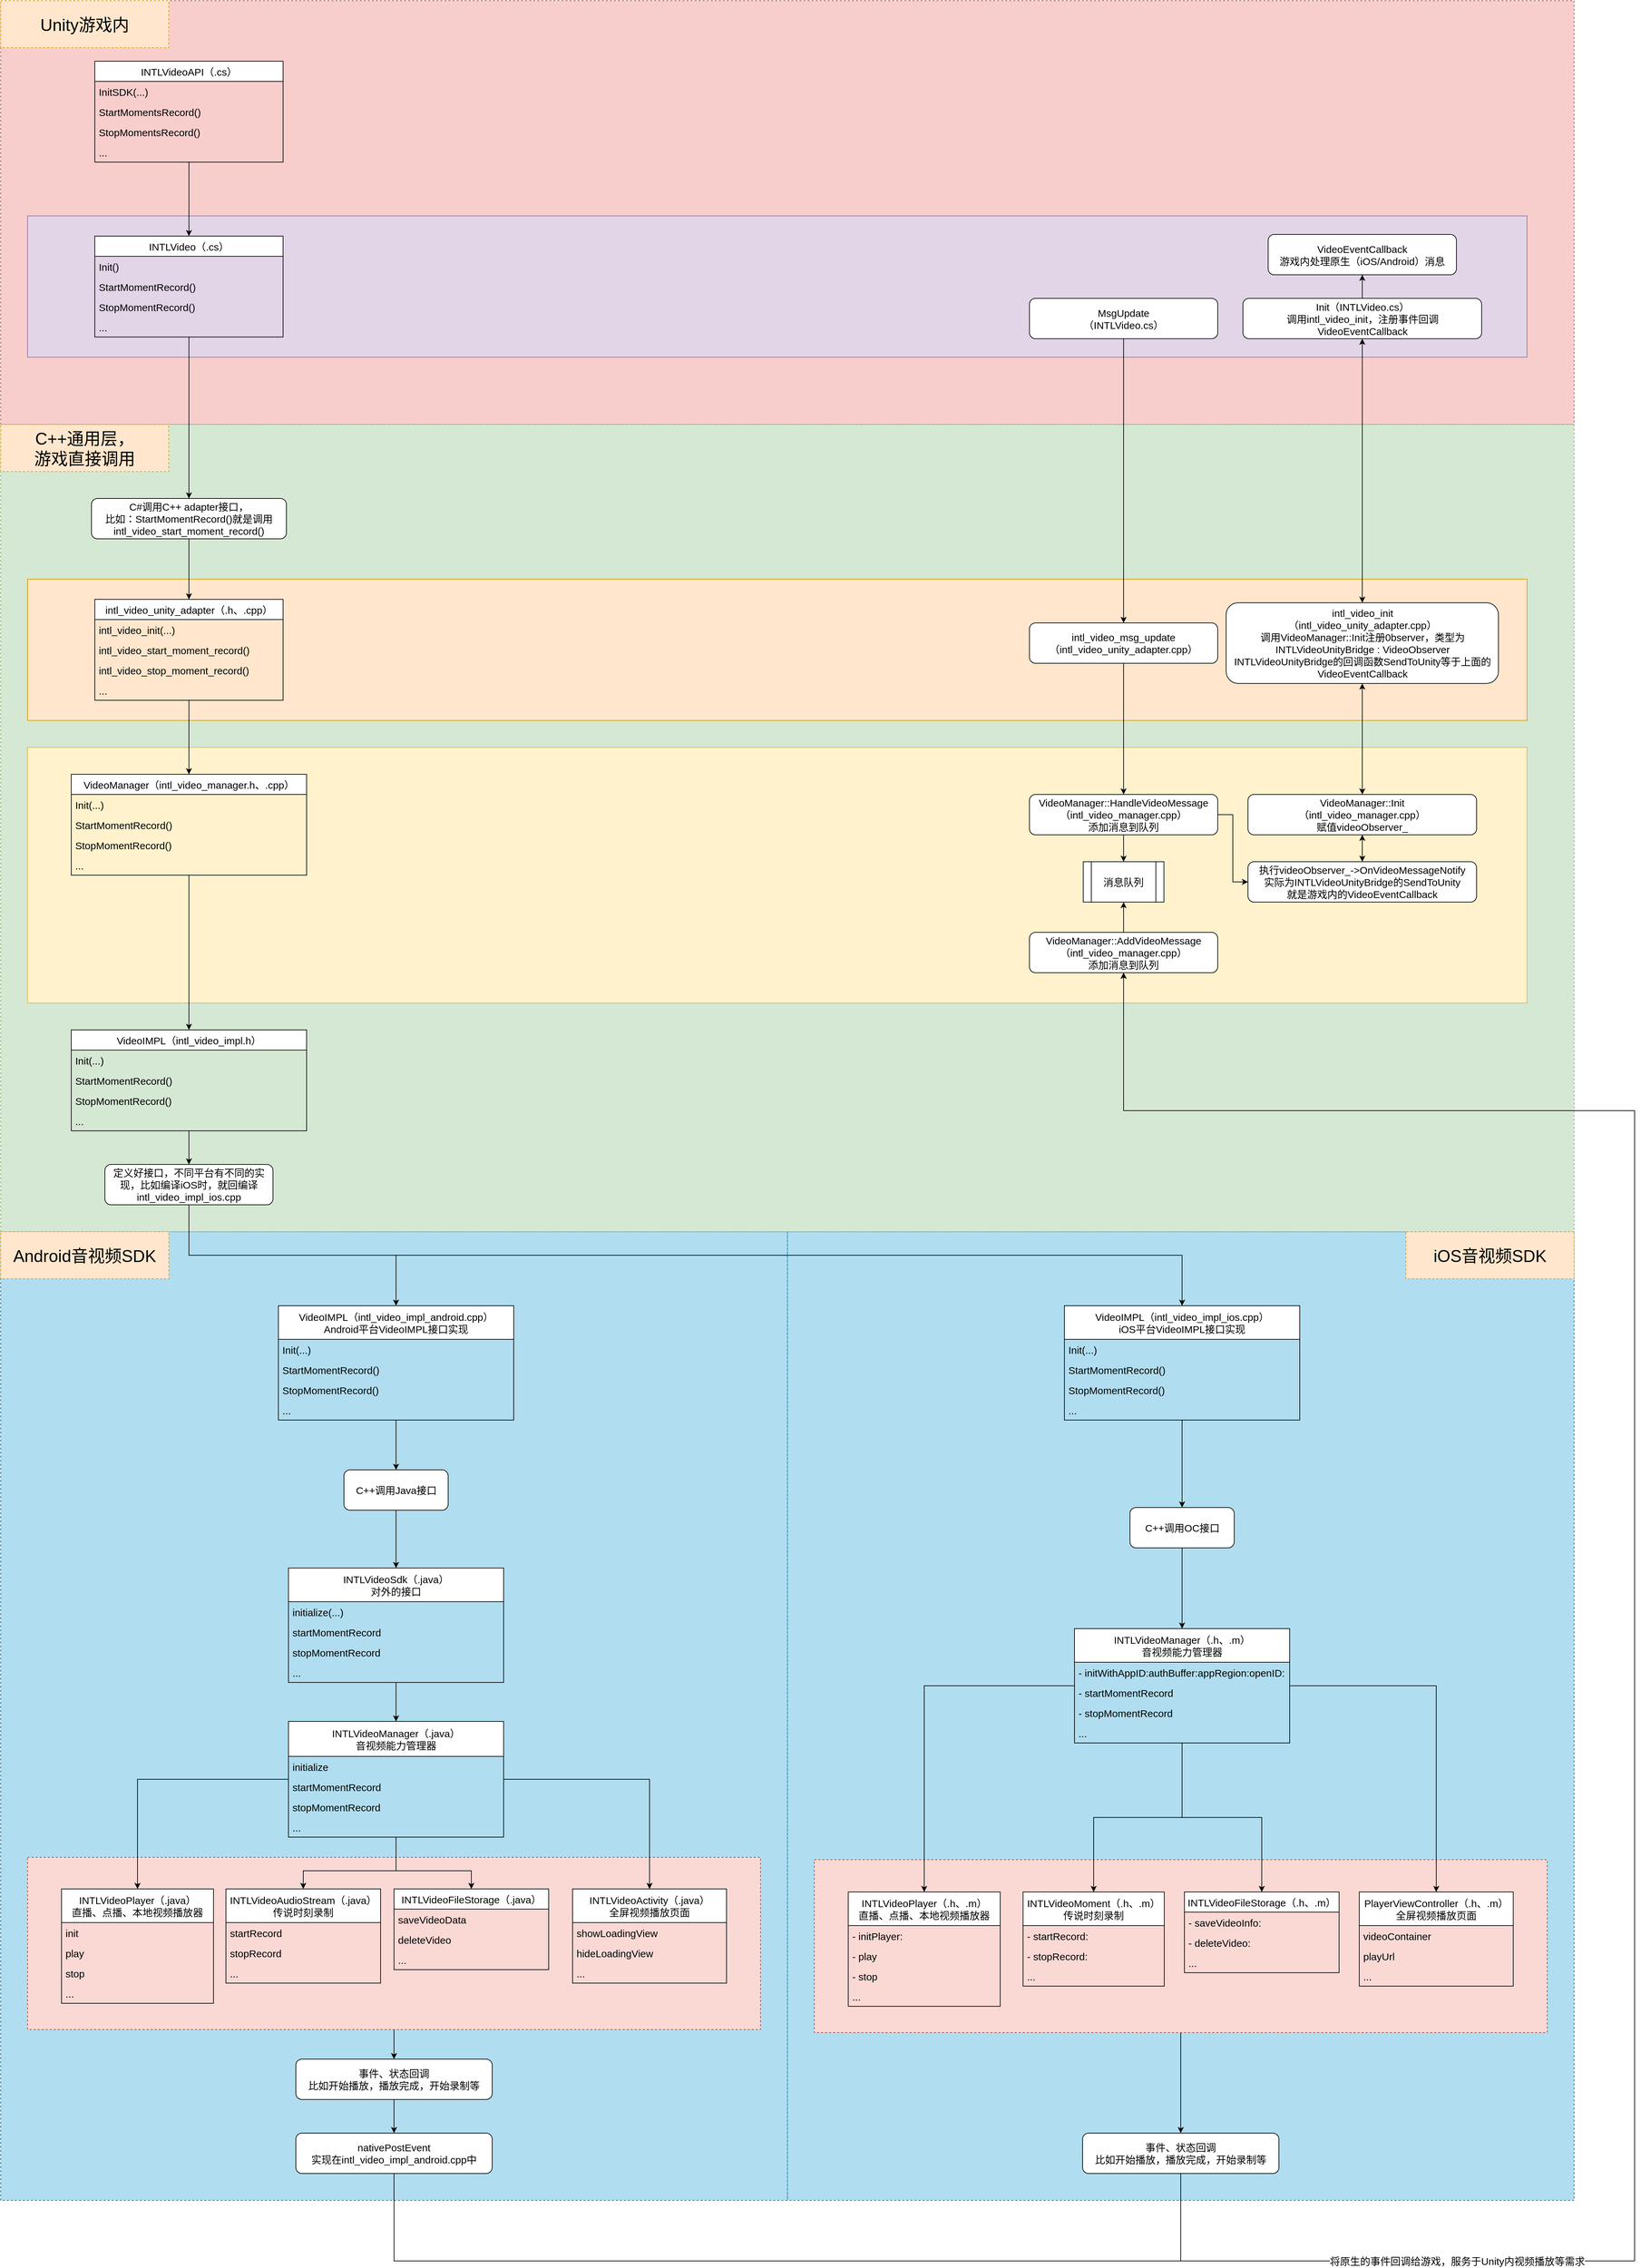 <mxfile version="16.5.3" type="github">
  <diagram id="pVmP_ZlypJW5fgTROmLy" name="Page-1">
    <mxGraphModel dx="1621" dy="1924" grid="1" gridSize="10" guides="1" tooltips="1" connect="1" arrows="1" fold="1" page="1" pageScale="1" pageWidth="827" pageHeight="1169" math="0" shadow="0">
      <root>
        <mxCell id="0" />
        <mxCell id="1" parent="0" />
        <mxCell id="JUx5jzB8KOMg5DZ55unH-7" value="" style="rounded=0;whiteSpace=wrap;html=1;dashed=1;fontSize=15;fillColor=#b1ddf0;strokeColor=#10739e;" vertex="1" parent="1">
          <mxGeometry x="1160" y="1500" width="1170" height="1440" as="geometry" />
        </mxCell>
        <mxCell id="JUx5jzB8KOMg5DZ55unH-37" value="iOS音视频SDK" style="text;html=1;strokeColor=#d79b00;fillColor=#ffe6cc;align=center;verticalAlign=middle;whiteSpace=wrap;rounded=0;dashed=1;fontSize=25;" vertex="1" parent="1">
          <mxGeometry x="2080" y="1500" width="250" height="70" as="geometry" />
        </mxCell>
        <mxCell id="JUx5jzB8KOMg5DZ55unH-38" value="" style="rounded=0;whiteSpace=wrap;html=1;dashed=1;fontSize=15;fillColor=#b1ddf0;strokeColor=#10739e;" vertex="1" parent="1">
          <mxGeometry x="-10" y="1500" width="1170" height="1440" as="geometry" />
        </mxCell>
        <mxCell id="JUx5jzB8KOMg5DZ55unH-3" value="" style="rounded=0;whiteSpace=wrap;html=1;dashed=1;fillColor=#f8cecc;strokeColor=#b85450;" vertex="1" parent="1">
          <mxGeometry x="-10" y="-330" width="2340" height="630" as="geometry" />
        </mxCell>
        <mxCell id="JUx5jzB8KOMg5DZ55unH-21" value="" style="rounded=0;whiteSpace=wrap;html=1;fontSize=15;fillColor=#e1d5e7;strokeColor=#9673a6;" vertex="1" parent="1">
          <mxGeometry x="30" y="-10" width="2230" height="210" as="geometry" />
        </mxCell>
        <mxCell id="JUx5jzB8KOMg5DZ55unH-5" value="" style="rounded=0;whiteSpace=wrap;html=1;dashed=1;fontSize=15;fillColor=#d5e8d4;strokeColor=#82b366;" vertex="1" parent="1">
          <mxGeometry x="-10" y="300" width="2340" height="1200" as="geometry" />
        </mxCell>
        <mxCell id="JUx5jzB8KOMg5DZ55unH-19" value="" style="rounded=0;whiteSpace=wrap;html=1;fontSize=15;fillColor=#ffe6cc;strokeColor=#d79b00;" vertex="1" parent="1">
          <mxGeometry x="30" y="530" width="2230" height="210" as="geometry" />
        </mxCell>
        <mxCell id="JUx5jzB8KOMg5DZ55unH-17" value="" style="rounded=0;whiteSpace=wrap;html=1;fontSize=15;fillColor=#fff2cc;strokeColor=#d6b656;" vertex="1" parent="1">
          <mxGeometry x="30" y="780" width="2230" height="380" as="geometry" />
        </mxCell>
        <mxCell id="JUx5jzB8KOMg5DZ55unH-2" style="edgeStyle=orthogonalEdgeStyle;rounded=0;orthogonalLoop=1;jettySize=auto;html=1;exitX=0.5;exitY=1;exitDx=0;exitDy=0;entryX=0.5;entryY=0;entryDx=0;entryDy=0;" edge="1" parent="1" source="JUx5jzB8KOMg5DZ55unH-1" target="YaLD1JXw7uaXsb9LfMqk-112">
          <mxGeometry relative="1" as="geometry" />
        </mxCell>
        <mxCell id="JUx5jzB8KOMg5DZ55unH-1" value="" style="rounded=0;whiteSpace=wrap;html=1;dashed=1;fillColor=#fad9d5;strokeColor=#ae4132;" vertex="1" parent="1">
          <mxGeometry x="1200" y="2433.5" width="1090" height="257" as="geometry" />
        </mxCell>
        <mxCell id="YaLD1JXw7uaXsb9LfMqk-14" value="" style="edgeStyle=orthogonalEdgeStyle;rounded=0;orthogonalLoop=1;jettySize=auto;html=1;fontSize=15;" parent="1" source="YaLD1JXw7uaXsb9LfMqk-4" target="YaLD1JXw7uaXsb9LfMqk-9" edge="1">
          <mxGeometry relative="1" as="geometry" />
        </mxCell>
        <mxCell id="YaLD1JXw7uaXsb9LfMqk-4" value="INTLVideoAPI（.cs）" style="swimlane;fontStyle=0;childLayout=stackLayout;horizontal=1;startSize=30;horizontalStack=0;resizeParent=1;resizeParentMax=0;resizeLast=0;collapsible=1;marginBottom=0;fontSize=15;" parent="1" vertex="1">
          <mxGeometry x="130" y="-240" width="280" height="150" as="geometry" />
        </mxCell>
        <mxCell id="YaLD1JXw7uaXsb9LfMqk-5" value="InitSDK(...)" style="text;strokeColor=none;fillColor=none;align=left;verticalAlign=middle;spacingLeft=4;spacingRight=4;overflow=hidden;points=[[0,0.5],[1,0.5]];portConstraint=eastwest;rotatable=0;fontSize=15;" parent="YaLD1JXw7uaXsb9LfMqk-4" vertex="1">
          <mxGeometry y="30" width="280" height="30" as="geometry" />
        </mxCell>
        <mxCell id="YaLD1JXw7uaXsb9LfMqk-6" value="StartMomentsRecord()" style="text;strokeColor=none;fillColor=none;align=left;verticalAlign=middle;spacingLeft=4;spacingRight=4;overflow=hidden;points=[[0,0.5],[1,0.5]];portConstraint=eastwest;rotatable=0;fontSize=15;" parent="YaLD1JXw7uaXsb9LfMqk-4" vertex="1">
          <mxGeometry y="60" width="280" height="30" as="geometry" />
        </mxCell>
        <mxCell id="YaLD1JXw7uaXsb9LfMqk-7" value="StopMomentsRecord()" style="text;strokeColor=none;fillColor=none;align=left;verticalAlign=middle;spacingLeft=4;spacingRight=4;overflow=hidden;points=[[0,0.5],[1,0.5]];portConstraint=eastwest;rotatable=0;fontSize=15;" parent="YaLD1JXw7uaXsb9LfMqk-4" vertex="1">
          <mxGeometry y="90" width="280" height="30" as="geometry" />
        </mxCell>
        <mxCell id="YaLD1JXw7uaXsb9LfMqk-8" value="..." style="text;strokeColor=none;fillColor=none;align=left;verticalAlign=middle;spacingLeft=4;spacingRight=4;overflow=hidden;points=[[0,0.5],[1,0.5]];portConstraint=eastwest;rotatable=0;fontSize=15;" parent="YaLD1JXw7uaXsb9LfMqk-4" vertex="1">
          <mxGeometry y="120" width="280" height="30" as="geometry" />
        </mxCell>
        <mxCell id="YaLD1JXw7uaXsb9LfMqk-25" value="" style="edgeStyle=orthogonalEdgeStyle;rounded=0;orthogonalLoop=1;jettySize=auto;html=1;fontSize=15;" parent="1" source="YaLD1JXw7uaXsb9LfMqk-9" target="YaLD1JXw7uaXsb9LfMqk-24" edge="1">
          <mxGeometry relative="1" as="geometry" />
        </mxCell>
        <mxCell id="YaLD1JXw7uaXsb9LfMqk-9" value="INTLVideo（.cs）" style="swimlane;fontStyle=0;childLayout=stackLayout;horizontal=1;startSize=30;horizontalStack=0;resizeParent=1;resizeParentMax=0;resizeLast=0;collapsible=1;marginBottom=0;fontSize=15;" parent="1" vertex="1">
          <mxGeometry x="130" y="20" width="280" height="150" as="geometry" />
        </mxCell>
        <mxCell id="YaLD1JXw7uaXsb9LfMqk-10" value="Init()" style="text;strokeColor=none;fillColor=none;align=left;verticalAlign=middle;spacingLeft=4;spacingRight=4;overflow=hidden;points=[[0,0.5],[1,0.5]];portConstraint=eastwest;rotatable=0;fontSize=15;" parent="YaLD1JXw7uaXsb9LfMqk-9" vertex="1">
          <mxGeometry y="30" width="280" height="30" as="geometry" />
        </mxCell>
        <mxCell id="YaLD1JXw7uaXsb9LfMqk-11" value="StartMomentRecord()" style="text;strokeColor=none;fillColor=none;align=left;verticalAlign=middle;spacingLeft=4;spacingRight=4;overflow=hidden;points=[[0,0.5],[1,0.5]];portConstraint=eastwest;rotatable=0;fontSize=15;" parent="YaLD1JXw7uaXsb9LfMqk-9" vertex="1">
          <mxGeometry y="60" width="280" height="30" as="geometry" />
        </mxCell>
        <mxCell id="YaLD1JXw7uaXsb9LfMqk-12" value="StopMomentRecord()" style="text;strokeColor=none;fillColor=none;align=left;verticalAlign=middle;spacingLeft=4;spacingRight=4;overflow=hidden;points=[[0,0.5],[1,0.5]];portConstraint=eastwest;rotatable=0;fontSize=15;" parent="YaLD1JXw7uaXsb9LfMqk-9" vertex="1">
          <mxGeometry y="90" width="280" height="30" as="geometry" />
        </mxCell>
        <mxCell id="YaLD1JXw7uaXsb9LfMqk-13" value="..." style="text;strokeColor=none;fillColor=none;align=left;verticalAlign=middle;spacingLeft=4;spacingRight=4;overflow=hidden;points=[[0,0.5],[1,0.5]];portConstraint=eastwest;rotatable=0;fontSize=15;" parent="YaLD1JXw7uaXsb9LfMqk-9" vertex="1">
          <mxGeometry y="120" width="280" height="30" as="geometry" />
        </mxCell>
        <mxCell id="YaLD1JXw7uaXsb9LfMqk-32" value="" style="edgeStyle=orthogonalEdgeStyle;rounded=0;orthogonalLoop=1;jettySize=auto;html=1;fontSize=15;entryX=0.5;entryY=0;entryDx=0;entryDy=0;" parent="1" source="YaLD1JXw7uaXsb9LfMqk-19" target="YaLD1JXw7uaXsb9LfMqk-27" edge="1">
          <mxGeometry relative="1" as="geometry" />
        </mxCell>
        <mxCell id="YaLD1JXw7uaXsb9LfMqk-19" value="intl_video_unity_adapter（.h、.cpp）" style="swimlane;fontStyle=0;childLayout=stackLayout;horizontal=1;startSize=30;horizontalStack=0;resizeParent=1;resizeParentMax=0;resizeLast=0;collapsible=1;marginBottom=0;fontSize=15;" parent="1" vertex="1">
          <mxGeometry x="130" y="560" width="280" height="150" as="geometry" />
        </mxCell>
        <mxCell id="YaLD1JXw7uaXsb9LfMqk-20" value="intl_video_init(...)" style="text;strokeColor=none;fillColor=none;align=left;verticalAlign=middle;spacingLeft=4;spacingRight=4;overflow=hidden;points=[[0,0.5],[1,0.5]];portConstraint=eastwest;rotatable=0;fontSize=15;" parent="YaLD1JXw7uaXsb9LfMqk-19" vertex="1">
          <mxGeometry y="30" width="280" height="30" as="geometry" />
        </mxCell>
        <mxCell id="YaLD1JXw7uaXsb9LfMqk-21" value="intl_video_start_moment_record()" style="text;strokeColor=none;fillColor=none;align=left;verticalAlign=middle;spacingLeft=4;spacingRight=4;overflow=hidden;points=[[0,0.5],[1,0.5]];portConstraint=eastwest;rotatable=0;fontSize=15;" parent="YaLD1JXw7uaXsb9LfMqk-19" vertex="1">
          <mxGeometry y="60" width="280" height="30" as="geometry" />
        </mxCell>
        <mxCell id="YaLD1JXw7uaXsb9LfMqk-22" value="intl_video_stop_moment_record()" style="text;strokeColor=none;fillColor=none;align=left;verticalAlign=middle;spacingLeft=4;spacingRight=4;overflow=hidden;points=[[0,0.5],[1,0.5]];portConstraint=eastwest;rotatable=0;fontSize=15;" parent="YaLD1JXw7uaXsb9LfMqk-19" vertex="1">
          <mxGeometry y="90" width="280" height="30" as="geometry" />
        </mxCell>
        <mxCell id="YaLD1JXw7uaXsb9LfMqk-23" value="..." style="text;strokeColor=none;fillColor=none;align=left;verticalAlign=middle;spacingLeft=4;spacingRight=4;overflow=hidden;points=[[0,0.5],[1,0.5]];portConstraint=eastwest;rotatable=0;fontSize=15;" parent="YaLD1JXw7uaXsb9LfMqk-19" vertex="1">
          <mxGeometry y="120" width="280" height="30" as="geometry" />
        </mxCell>
        <mxCell id="YaLD1JXw7uaXsb9LfMqk-26" style="edgeStyle=orthogonalEdgeStyle;rounded=0;orthogonalLoop=1;jettySize=auto;html=1;exitX=0.5;exitY=1;exitDx=0;exitDy=0;entryX=0.5;entryY=0;entryDx=0;entryDy=0;fontSize=15;" parent="1" source="YaLD1JXw7uaXsb9LfMqk-24" target="YaLD1JXw7uaXsb9LfMqk-19" edge="1">
          <mxGeometry relative="1" as="geometry" />
        </mxCell>
        <mxCell id="YaLD1JXw7uaXsb9LfMqk-24" value="&lt;span&gt;C#调用C++ adapter接口，&lt;/span&gt;&lt;br&gt;&lt;span&gt;比如：&lt;/span&gt;&lt;span style=&quot;text-align: left&quot;&gt;StartMomentRecord()就是调用&lt;/span&gt;&lt;span&gt;&lt;br&gt;intl_video_start_moment_record()&lt;/span&gt;" style="rounded=1;whiteSpace=wrap;html=1;fontSize=15;" parent="1" vertex="1">
          <mxGeometry x="125" y="410" width="290" height="60" as="geometry" />
        </mxCell>
        <mxCell id="YaLD1JXw7uaXsb9LfMqk-43" value="" style="edgeStyle=orthogonalEdgeStyle;rounded=0;orthogonalLoop=1;jettySize=auto;html=1;fontSize=15;entryX=0.5;entryY=0;entryDx=0;entryDy=0;" parent="1" source="YaLD1JXw7uaXsb9LfMqk-27" target="YaLD1JXw7uaXsb9LfMqk-33" edge="1">
          <mxGeometry relative="1" as="geometry" />
        </mxCell>
        <mxCell id="YaLD1JXw7uaXsb9LfMqk-27" value="VideoManager（intl_video_manager.h、.cpp）" style="swimlane;fontStyle=0;childLayout=stackLayout;horizontal=1;startSize=30;horizontalStack=0;resizeParent=1;resizeParentMax=0;resizeLast=0;collapsible=1;marginBottom=0;fontSize=15;" parent="1" vertex="1">
          <mxGeometry x="95" y="820" width="350" height="150" as="geometry" />
        </mxCell>
        <mxCell id="YaLD1JXw7uaXsb9LfMqk-28" value="Init(...)" style="text;strokeColor=none;fillColor=none;align=left;verticalAlign=middle;spacingLeft=4;spacingRight=4;overflow=hidden;points=[[0,0.5],[1,0.5]];portConstraint=eastwest;rotatable=0;fontSize=15;" parent="YaLD1JXw7uaXsb9LfMqk-27" vertex="1">
          <mxGeometry y="30" width="350" height="30" as="geometry" />
        </mxCell>
        <mxCell id="YaLD1JXw7uaXsb9LfMqk-29" value="StartMomentRecord()" style="text;strokeColor=none;fillColor=none;align=left;verticalAlign=middle;spacingLeft=4;spacingRight=4;overflow=hidden;points=[[0,0.5],[1,0.5]];portConstraint=eastwest;rotatable=0;fontSize=15;" parent="YaLD1JXw7uaXsb9LfMqk-27" vertex="1">
          <mxGeometry y="60" width="350" height="30" as="geometry" />
        </mxCell>
        <mxCell id="YaLD1JXw7uaXsb9LfMqk-30" value="StopMomentRecord()" style="text;strokeColor=none;fillColor=none;align=left;verticalAlign=middle;spacingLeft=4;spacingRight=4;overflow=hidden;points=[[0,0.5],[1,0.5]];portConstraint=eastwest;rotatable=0;fontSize=15;" parent="YaLD1JXw7uaXsb9LfMqk-27" vertex="1">
          <mxGeometry y="90" width="350" height="30" as="geometry" />
        </mxCell>
        <mxCell id="YaLD1JXw7uaXsb9LfMqk-31" value="..." style="text;strokeColor=none;fillColor=none;align=left;verticalAlign=middle;spacingLeft=4;spacingRight=4;overflow=hidden;points=[[0,0.5],[1,0.5]];portConstraint=eastwest;rotatable=0;fontSize=15;" parent="YaLD1JXw7uaXsb9LfMqk-27" vertex="1">
          <mxGeometry y="120" width="350" height="30" as="geometry" />
        </mxCell>
        <mxCell id="YaLD1JXw7uaXsb9LfMqk-42" value="" style="edgeStyle=orthogonalEdgeStyle;rounded=0;orthogonalLoop=1;jettySize=auto;html=1;fontSize=15;" parent="1" source="YaLD1JXw7uaXsb9LfMqk-33" target="YaLD1JXw7uaXsb9LfMqk-41" edge="1">
          <mxGeometry relative="1" as="geometry" />
        </mxCell>
        <mxCell id="YaLD1JXw7uaXsb9LfMqk-33" value="VideoIMPL（intl_video_impl.h）" style="swimlane;fontStyle=0;childLayout=stackLayout;horizontal=1;startSize=30;horizontalStack=0;resizeParent=1;resizeParentMax=0;resizeLast=0;collapsible=1;marginBottom=0;fontSize=15;" parent="1" vertex="1">
          <mxGeometry x="95" y="1200" width="350" height="150" as="geometry" />
        </mxCell>
        <mxCell id="YaLD1JXw7uaXsb9LfMqk-34" value="Init(...)" style="text;strokeColor=none;fillColor=none;align=left;verticalAlign=middle;spacingLeft=4;spacingRight=4;overflow=hidden;points=[[0,0.5],[1,0.5]];portConstraint=eastwest;rotatable=0;fontSize=15;" parent="YaLD1JXw7uaXsb9LfMqk-33" vertex="1">
          <mxGeometry y="30" width="350" height="30" as="geometry" />
        </mxCell>
        <mxCell id="YaLD1JXw7uaXsb9LfMqk-35" value="StartMomentRecord()" style="text;strokeColor=none;fillColor=none;align=left;verticalAlign=middle;spacingLeft=4;spacingRight=4;overflow=hidden;points=[[0,0.5],[1,0.5]];portConstraint=eastwest;rotatable=0;fontSize=15;" parent="YaLD1JXw7uaXsb9LfMqk-33" vertex="1">
          <mxGeometry y="60" width="350" height="30" as="geometry" />
        </mxCell>
        <mxCell id="YaLD1JXw7uaXsb9LfMqk-36" value="StopMomentRecord()" style="text;strokeColor=none;fillColor=none;align=left;verticalAlign=middle;spacingLeft=4;spacingRight=4;overflow=hidden;points=[[0,0.5],[1,0.5]];portConstraint=eastwest;rotatable=0;fontSize=15;" parent="YaLD1JXw7uaXsb9LfMqk-33" vertex="1">
          <mxGeometry y="90" width="350" height="30" as="geometry" />
        </mxCell>
        <mxCell id="YaLD1JXw7uaXsb9LfMqk-37" value="..." style="text;strokeColor=none;fillColor=none;align=left;verticalAlign=middle;spacingLeft=4;spacingRight=4;overflow=hidden;points=[[0,0.5],[1,0.5]];portConstraint=eastwest;rotatable=0;fontSize=15;" parent="YaLD1JXw7uaXsb9LfMqk-33" vertex="1">
          <mxGeometry y="120" width="350" height="30" as="geometry" />
        </mxCell>
        <mxCell id="JUx5jzB8KOMg5DZ55unH-97" style="edgeStyle=orthogonalEdgeStyle;rounded=0;orthogonalLoop=1;jettySize=auto;html=1;exitX=0.5;exitY=1;exitDx=0;exitDy=0;entryX=0.5;entryY=0;entryDx=0;entryDy=0;fontSize=25;startArrow=none;startFill=0;strokeColor=default;" edge="1" parent="1" source="YaLD1JXw7uaXsb9LfMqk-41" target="JUx5jzB8KOMg5DZ55unH-72">
          <mxGeometry relative="1" as="geometry" />
        </mxCell>
        <mxCell id="JUx5jzB8KOMg5DZ55unH-98" style="edgeStyle=orthogonalEdgeStyle;rounded=0;orthogonalLoop=1;jettySize=auto;html=1;exitX=0.5;exitY=1;exitDx=0;exitDy=0;entryX=0.5;entryY=0;entryDx=0;entryDy=0;fontSize=25;startArrow=none;startFill=0;strokeColor=default;" edge="1" parent="1" source="YaLD1JXw7uaXsb9LfMqk-41" target="YaLD1JXw7uaXsb9LfMqk-49">
          <mxGeometry relative="1" as="geometry" />
        </mxCell>
        <mxCell id="YaLD1JXw7uaXsb9LfMqk-41" value="&lt;span&gt;定义好接口，不同平台有不同的实现，比如编译iOS时，就回编译intl_video_impl_ios.cpp&lt;/span&gt;" style="rounded=1;whiteSpace=wrap;html=1;fontSize=15;fontStyle=0;startSize=30;" parent="1" vertex="1">
          <mxGeometry x="145" y="1400" width="250" height="60" as="geometry" />
        </mxCell>
        <mxCell id="YaLD1JXw7uaXsb9LfMqk-56" value="" style="edgeStyle=orthogonalEdgeStyle;rounded=0;orthogonalLoop=1;jettySize=auto;html=1;fontSize=15;" parent="1" source="YaLD1JXw7uaXsb9LfMqk-49" target="YaLD1JXw7uaXsb9LfMqk-55" edge="1">
          <mxGeometry relative="1" as="geometry" />
        </mxCell>
        <mxCell id="YaLD1JXw7uaXsb9LfMqk-49" value="VideoIMPL（intl_video_impl_ios.cpp）&#xa;iOS平台VideoIMPL接口实现" style="swimlane;fontStyle=0;childLayout=stackLayout;horizontal=1;startSize=50;horizontalStack=0;resizeParent=1;resizeParentMax=0;resizeLast=0;collapsible=1;marginBottom=0;fontSize=15;" parent="1" vertex="1">
          <mxGeometry x="1572" y="1610" width="350" height="170" as="geometry" />
        </mxCell>
        <mxCell id="YaLD1JXw7uaXsb9LfMqk-50" value="Init(...)" style="text;strokeColor=none;fillColor=none;align=left;verticalAlign=middle;spacingLeft=4;spacingRight=4;overflow=hidden;points=[[0,0.5],[1,0.5]];portConstraint=eastwest;rotatable=0;fontSize=15;" parent="YaLD1JXw7uaXsb9LfMqk-49" vertex="1">
          <mxGeometry y="50" width="350" height="30" as="geometry" />
        </mxCell>
        <mxCell id="YaLD1JXw7uaXsb9LfMqk-51" value="StartMomentRecord()" style="text;strokeColor=none;fillColor=none;align=left;verticalAlign=middle;spacingLeft=4;spacingRight=4;overflow=hidden;points=[[0,0.5],[1,0.5]];portConstraint=eastwest;rotatable=0;fontSize=15;" parent="YaLD1JXw7uaXsb9LfMqk-49" vertex="1">
          <mxGeometry y="80" width="350" height="30" as="geometry" />
        </mxCell>
        <mxCell id="YaLD1JXw7uaXsb9LfMqk-52" value="StopMomentRecord()" style="text;strokeColor=none;fillColor=none;align=left;verticalAlign=middle;spacingLeft=4;spacingRight=4;overflow=hidden;points=[[0,0.5],[1,0.5]];portConstraint=eastwest;rotatable=0;fontSize=15;" parent="YaLD1JXw7uaXsb9LfMqk-49" vertex="1">
          <mxGeometry y="110" width="350" height="30" as="geometry" />
        </mxCell>
        <mxCell id="YaLD1JXw7uaXsb9LfMqk-53" value="..." style="text;strokeColor=none;fillColor=none;align=left;verticalAlign=middle;spacingLeft=4;spacingRight=4;overflow=hidden;points=[[0,0.5],[1,0.5]];portConstraint=eastwest;rotatable=0;fontSize=15;" parent="YaLD1JXw7uaXsb9LfMqk-49" vertex="1">
          <mxGeometry y="140" width="350" height="30" as="geometry" />
        </mxCell>
        <mxCell id="YaLD1JXw7uaXsb9LfMqk-62" value="" style="edgeStyle=orthogonalEdgeStyle;rounded=0;orthogonalLoop=1;jettySize=auto;html=1;fontSize=15;entryX=0.5;entryY=0;entryDx=0;entryDy=0;" parent="1" source="YaLD1JXw7uaXsb9LfMqk-55" target="YaLD1JXw7uaXsb9LfMqk-57" edge="1">
          <mxGeometry relative="1" as="geometry" />
        </mxCell>
        <mxCell id="YaLD1JXw7uaXsb9LfMqk-55" value="C++调用OC接口" style="rounded=1;whiteSpace=wrap;html=1;fontSize=15;fontStyle=0;startSize=30;" parent="1" vertex="1">
          <mxGeometry x="1669.5" y="1910" width="155" height="60" as="geometry" />
        </mxCell>
        <mxCell id="YaLD1JXw7uaXsb9LfMqk-68" value="" style="edgeStyle=orthogonalEdgeStyle;rounded=0;orthogonalLoop=1;jettySize=auto;html=1;fontSize=15;" parent="1" source="YaLD1JXw7uaXsb9LfMqk-57" target="YaLD1JXw7uaXsb9LfMqk-63" edge="1">
          <mxGeometry relative="1" as="geometry" />
        </mxCell>
        <mxCell id="YaLD1JXw7uaXsb9LfMqk-74" value="" style="edgeStyle=orthogonalEdgeStyle;rounded=0;orthogonalLoop=1;jettySize=auto;html=1;fontSize=15;entryX=0.5;entryY=0;entryDx=0;entryDy=0;" parent="1" source="YaLD1JXw7uaXsb9LfMqk-57" target="YaLD1JXw7uaXsb9LfMqk-69" edge="1">
          <mxGeometry relative="1" as="geometry">
            <mxPoint x="1620" y="2210" as="targetPoint" />
            <Array as="points" />
          </mxGeometry>
        </mxCell>
        <mxCell id="YaLD1JXw7uaXsb9LfMqk-86" value="" style="edgeStyle=orthogonalEdgeStyle;rounded=0;orthogonalLoop=1;jettySize=auto;html=1;fontSize=15;" parent="1" source="YaLD1JXw7uaXsb9LfMqk-57" target="YaLD1JXw7uaXsb9LfMqk-81" edge="1">
          <mxGeometry relative="1" as="geometry" />
        </mxCell>
        <mxCell id="YaLD1JXw7uaXsb9LfMqk-111" value="" style="edgeStyle=orthogonalEdgeStyle;rounded=0;orthogonalLoop=1;jettySize=auto;html=1;fontSize=15;entryX=0.5;entryY=0;entryDx=0;entryDy=0;" parent="1" source="YaLD1JXw7uaXsb9LfMqk-57" target="YaLD1JXw7uaXsb9LfMqk-106" edge="1">
          <mxGeometry relative="1" as="geometry">
            <Array as="points" />
          </mxGeometry>
        </mxCell>
        <mxCell id="YaLD1JXw7uaXsb9LfMqk-57" value="INTLVideoManager（.h、.m）&#xa;音视频能力管理器" style="swimlane;fontStyle=0;childLayout=stackLayout;horizontal=1;startSize=50;horizontalStack=0;resizeParent=1;resizeParentMax=0;resizeLast=0;collapsible=1;marginBottom=0;fontSize=15;" parent="1" vertex="1">
          <mxGeometry x="1587" y="2090" width="320" height="170" as="geometry" />
        </mxCell>
        <mxCell id="YaLD1JXw7uaXsb9LfMqk-58" value="- initWithAppID:authBuffer:appRegion:openID:" style="text;strokeColor=none;fillColor=none;align=left;verticalAlign=middle;spacingLeft=4;spacingRight=4;overflow=hidden;points=[[0,0.5],[1,0.5]];portConstraint=eastwest;rotatable=0;fontSize=15;" parent="YaLD1JXw7uaXsb9LfMqk-57" vertex="1">
          <mxGeometry y="50" width="320" height="30" as="geometry" />
        </mxCell>
        <mxCell id="YaLD1JXw7uaXsb9LfMqk-59" value="- startMomentRecord" style="text;strokeColor=none;fillColor=none;align=left;verticalAlign=middle;spacingLeft=4;spacingRight=4;overflow=hidden;points=[[0,0.5],[1,0.5]];portConstraint=eastwest;rotatable=0;fontSize=15;" parent="YaLD1JXw7uaXsb9LfMqk-57" vertex="1">
          <mxGeometry y="80" width="320" height="30" as="geometry" />
        </mxCell>
        <mxCell id="YaLD1JXw7uaXsb9LfMqk-60" value="- stopMomentRecord" style="text;strokeColor=none;fillColor=none;align=left;verticalAlign=middle;spacingLeft=4;spacingRight=4;overflow=hidden;points=[[0,0.5],[1,0.5]];portConstraint=eastwest;rotatable=0;fontSize=15;" parent="YaLD1JXw7uaXsb9LfMqk-57" vertex="1">
          <mxGeometry y="110" width="320" height="30" as="geometry" />
        </mxCell>
        <mxCell id="YaLD1JXw7uaXsb9LfMqk-61" value="..." style="text;strokeColor=none;fillColor=none;align=left;verticalAlign=middle;spacingLeft=4;spacingRight=4;overflow=hidden;points=[[0,0.5],[1,0.5]];portConstraint=eastwest;rotatable=0;fontSize=15;" parent="YaLD1JXw7uaXsb9LfMqk-57" vertex="1">
          <mxGeometry y="140" width="320" height="30" as="geometry" />
        </mxCell>
        <mxCell id="YaLD1JXw7uaXsb9LfMqk-63" value="INTLVideoPlayer（.h、.m）&#xa;直播、点播、本地视频播放器" style="swimlane;fontStyle=0;childLayout=stackLayout;horizontal=1;startSize=50;horizontalStack=0;resizeParent=1;resizeParentMax=0;resizeLast=0;collapsible=1;marginBottom=0;fontSize=15;" parent="1" vertex="1">
          <mxGeometry x="1250.5" y="2481.5" width="226" height="170" as="geometry" />
        </mxCell>
        <mxCell id="YaLD1JXw7uaXsb9LfMqk-64" value="- initPlayer:" style="text;strokeColor=none;fillColor=none;align=left;verticalAlign=middle;spacingLeft=4;spacingRight=4;overflow=hidden;points=[[0,0.5],[1,0.5]];portConstraint=eastwest;rotatable=0;fontSize=15;" parent="YaLD1JXw7uaXsb9LfMqk-63" vertex="1">
          <mxGeometry y="50" width="226" height="30" as="geometry" />
        </mxCell>
        <mxCell id="YaLD1JXw7uaXsb9LfMqk-65" value="- play" style="text;strokeColor=none;fillColor=none;align=left;verticalAlign=middle;spacingLeft=4;spacingRight=4;overflow=hidden;points=[[0,0.5],[1,0.5]];portConstraint=eastwest;rotatable=0;fontSize=15;" parent="YaLD1JXw7uaXsb9LfMqk-63" vertex="1">
          <mxGeometry y="80" width="226" height="30" as="geometry" />
        </mxCell>
        <mxCell id="YaLD1JXw7uaXsb9LfMqk-66" value="- stop" style="text;strokeColor=none;fillColor=none;align=left;verticalAlign=middle;spacingLeft=4;spacingRight=4;overflow=hidden;points=[[0,0.5],[1,0.5]];portConstraint=eastwest;rotatable=0;fontSize=15;" parent="YaLD1JXw7uaXsb9LfMqk-63" vertex="1">
          <mxGeometry y="110" width="226" height="30" as="geometry" />
        </mxCell>
        <mxCell id="YaLD1JXw7uaXsb9LfMqk-67" value="..." style="text;strokeColor=none;fillColor=none;align=left;verticalAlign=middle;spacingLeft=4;spacingRight=4;overflow=hidden;points=[[0,0.5],[1,0.5]];portConstraint=eastwest;rotatable=0;fontSize=15;" parent="YaLD1JXw7uaXsb9LfMqk-63" vertex="1">
          <mxGeometry y="140" width="226" height="30" as="geometry" />
        </mxCell>
        <mxCell id="YaLD1JXw7uaXsb9LfMqk-69" value="INTLVideoMoment（.h、.m）&#xa;传说时刻录制" style="swimlane;fontStyle=0;childLayout=stackLayout;horizontal=1;startSize=50;horizontalStack=0;resizeParent=1;resizeParentMax=0;resizeLast=0;collapsible=1;marginBottom=0;fontSize=15;" parent="1" vertex="1">
          <mxGeometry x="1510.5" y="2481.5" width="210" height="140" as="geometry" />
        </mxCell>
        <mxCell id="YaLD1JXw7uaXsb9LfMqk-71" value="- startRecord:" style="text;strokeColor=none;fillColor=none;align=left;verticalAlign=middle;spacingLeft=4;spacingRight=4;overflow=hidden;points=[[0,0.5],[1,0.5]];portConstraint=eastwest;rotatable=0;fontSize=15;" parent="YaLD1JXw7uaXsb9LfMqk-69" vertex="1">
          <mxGeometry y="50" width="210" height="30" as="geometry" />
        </mxCell>
        <mxCell id="YaLD1JXw7uaXsb9LfMqk-72" value="- stopRecord:" style="text;strokeColor=none;fillColor=none;align=left;verticalAlign=middle;spacingLeft=4;spacingRight=4;overflow=hidden;points=[[0,0.5],[1,0.5]];portConstraint=eastwest;rotatable=0;fontSize=15;" parent="YaLD1JXw7uaXsb9LfMqk-69" vertex="1">
          <mxGeometry y="80" width="210" height="30" as="geometry" />
        </mxCell>
        <mxCell id="YaLD1JXw7uaXsb9LfMqk-73" value="..." style="text;strokeColor=none;fillColor=none;align=left;verticalAlign=middle;spacingLeft=4;spacingRight=4;overflow=hidden;points=[[0,0.5],[1,0.5]];portConstraint=eastwest;rotatable=0;fontSize=15;" parent="YaLD1JXw7uaXsb9LfMqk-69" vertex="1">
          <mxGeometry y="110" width="210" height="30" as="geometry" />
        </mxCell>
        <mxCell id="YaLD1JXw7uaXsb9LfMqk-81" value="PlayerViewController（.h、.m）&#xa;全屏视频播放页面" style="swimlane;fontStyle=0;childLayout=stackLayout;horizontal=1;startSize=50;horizontalStack=0;resizeParent=1;resizeParentMax=0;resizeLast=0;collapsible=1;marginBottom=0;fontSize=15;" parent="1" vertex="1">
          <mxGeometry x="2010.5" y="2481.5" width="229" height="140" as="geometry" />
        </mxCell>
        <mxCell id="YaLD1JXw7uaXsb9LfMqk-83" value="videoContainer" style="text;strokeColor=none;fillColor=none;align=left;verticalAlign=middle;spacingLeft=4;spacingRight=4;overflow=hidden;points=[[0,0.5],[1,0.5]];portConstraint=eastwest;rotatable=0;fontSize=15;" parent="YaLD1JXw7uaXsb9LfMqk-81" vertex="1">
          <mxGeometry y="50" width="229" height="30" as="geometry" />
        </mxCell>
        <mxCell id="YaLD1JXw7uaXsb9LfMqk-84" value="playUrl" style="text;strokeColor=none;fillColor=none;align=left;verticalAlign=middle;spacingLeft=4;spacingRight=4;overflow=hidden;points=[[0,0.5],[1,0.5]];portConstraint=eastwest;rotatable=0;fontSize=15;" parent="YaLD1JXw7uaXsb9LfMqk-81" vertex="1">
          <mxGeometry y="80" width="229" height="30" as="geometry" />
        </mxCell>
        <mxCell id="YaLD1JXw7uaXsb9LfMqk-85" value="..." style="text;strokeColor=none;fillColor=none;align=left;verticalAlign=middle;spacingLeft=4;spacingRight=4;overflow=hidden;points=[[0,0.5],[1,0.5]];portConstraint=eastwest;rotatable=0;fontSize=15;" parent="YaLD1JXw7uaXsb9LfMqk-81" vertex="1">
          <mxGeometry y="110" width="229" height="30" as="geometry" />
        </mxCell>
        <mxCell id="YaLD1JXw7uaXsb9LfMqk-106" value="INTLVideoFileStorage（.h、.m）" style="swimlane;fontStyle=0;childLayout=stackLayout;horizontal=1;startSize=30;horizontalStack=0;resizeParent=1;resizeParentMax=0;resizeLast=0;collapsible=1;marginBottom=0;fontSize=15;" parent="1" vertex="1">
          <mxGeometry x="1750.5" y="2481.5" width="230" height="120" as="geometry" />
        </mxCell>
        <mxCell id="YaLD1JXw7uaXsb9LfMqk-107" value="- saveVideoInfo:" style="text;strokeColor=none;fillColor=none;align=left;verticalAlign=middle;spacingLeft=4;spacingRight=4;overflow=hidden;points=[[0,0.5],[1,0.5]];portConstraint=eastwest;rotatable=0;fontSize=15;" parent="YaLD1JXw7uaXsb9LfMqk-106" vertex="1">
          <mxGeometry y="30" width="230" height="30" as="geometry" />
        </mxCell>
        <mxCell id="YaLD1JXw7uaXsb9LfMqk-108" value="- deleteVideo:" style="text;strokeColor=none;fillColor=none;align=left;verticalAlign=middle;spacingLeft=4;spacingRight=4;overflow=hidden;points=[[0,0.5],[1,0.5]];portConstraint=eastwest;rotatable=0;fontSize=15;" parent="YaLD1JXw7uaXsb9LfMqk-106" vertex="1">
          <mxGeometry y="60" width="230" height="30" as="geometry" />
        </mxCell>
        <mxCell id="YaLD1JXw7uaXsb9LfMqk-110" value="..." style="text;strokeColor=none;fillColor=none;align=left;verticalAlign=middle;spacingLeft=4;spacingRight=4;overflow=hidden;points=[[0,0.5],[1,0.5]];portConstraint=eastwest;rotatable=0;fontSize=15;" parent="YaLD1JXw7uaXsb9LfMqk-106" vertex="1">
          <mxGeometry y="90" width="230" height="30" as="geometry" />
        </mxCell>
        <mxCell id="JUx5jzB8KOMg5DZ55unH-9" style="edgeStyle=orthogonalEdgeStyle;rounded=0;orthogonalLoop=1;jettySize=auto;html=1;fontSize=15;entryX=0.5;entryY=1;entryDx=0;entryDy=0;exitX=0.5;exitY=1;exitDx=0;exitDy=0;" edge="1" parent="1" source="YaLD1JXw7uaXsb9LfMqk-112" target="JUx5jzB8KOMg5DZ55unH-8">
          <mxGeometry relative="1" as="geometry">
            <mxPoint x="1030" y="2550" as="sourcePoint" />
            <mxPoint x="1820" y="1500" as="targetPoint" />
            <Array as="points">
              <mxPoint x="1745" y="3030" />
              <mxPoint x="2420" y="3030" />
              <mxPoint x="2420" y="1320" />
              <mxPoint x="1660" y="1320" />
            </Array>
          </mxGeometry>
        </mxCell>
        <mxCell id="YaLD1JXw7uaXsb9LfMqk-112" value="事件、状态回调&lt;br&gt;比如开始播放，播放完成，开始录制等" style="rounded=1;whiteSpace=wrap;html=1;fontSize=15;" parent="1" vertex="1">
          <mxGeometry x="1599" y="2840" width="292" height="60" as="geometry" />
        </mxCell>
        <mxCell id="JUx5jzB8KOMg5DZ55unH-4" value="Unity游戏内" style="text;html=1;strokeColor=#d79b00;fillColor=#ffe6cc;align=center;verticalAlign=middle;whiteSpace=wrap;rounded=0;dashed=1;fontSize=25;" vertex="1" parent="1">
          <mxGeometry x="-10" y="-330" width="250" height="70" as="geometry" />
        </mxCell>
        <mxCell id="JUx5jzB8KOMg5DZ55unH-6" value="C++通用层，&lt;br style=&quot;font-size: 25px;&quot;&gt;游戏直接调用" style="text;html=1;strokeColor=#d79b00;fillColor=#ffe6cc;align=center;verticalAlign=middle;whiteSpace=wrap;rounded=0;dashed=1;fontSize=25;" vertex="1" parent="1">
          <mxGeometry x="-10" y="300" width="250" height="70" as="geometry" />
        </mxCell>
        <mxCell id="JUx5jzB8KOMg5DZ55unH-15" style="edgeStyle=orthogonalEdgeStyle;rounded=0;orthogonalLoop=1;jettySize=auto;html=1;exitX=0.5;exitY=0;exitDx=0;exitDy=0;entryX=0.5;entryY=1;entryDx=0;entryDy=0;fontSize=15;" edge="1" parent="1" source="JUx5jzB8KOMg5DZ55unH-8" target="JUx5jzB8KOMg5DZ55unH-14">
          <mxGeometry relative="1" as="geometry" />
        </mxCell>
        <mxCell id="JUx5jzB8KOMg5DZ55unH-8" value="VideoManager::AddVideoMessage&lt;br&gt;（intl_video_manager.cpp）&lt;br&gt;添加消息到队列" style="rounded=1;whiteSpace=wrap;html=1;fontSize=15;" vertex="1" parent="1">
          <mxGeometry x="1520" y="1055" width="280" height="60" as="geometry" />
        </mxCell>
        <mxCell id="JUx5jzB8KOMg5DZ55unH-13" style="edgeStyle=orthogonalEdgeStyle;rounded=0;orthogonalLoop=1;jettySize=auto;html=1;exitX=1;exitY=0.5;exitDx=0;exitDy=0;entryX=0;entryY=0.5;entryDx=0;entryDy=0;fontSize=15;" edge="1" parent="1" source="JUx5jzB8KOMg5DZ55unH-10" target="JUx5jzB8KOMg5DZ55unH-12">
          <mxGeometry relative="1" as="geometry" />
        </mxCell>
        <mxCell id="JUx5jzB8KOMg5DZ55unH-16" style="edgeStyle=orthogonalEdgeStyle;rounded=0;orthogonalLoop=1;jettySize=auto;html=1;exitX=0.5;exitY=1;exitDx=0;exitDy=0;entryX=0.5;entryY=0;entryDx=0;entryDy=0;fontSize=15;" edge="1" parent="1" source="JUx5jzB8KOMg5DZ55unH-10" target="JUx5jzB8KOMg5DZ55unH-14">
          <mxGeometry relative="1" as="geometry" />
        </mxCell>
        <mxCell id="JUx5jzB8KOMg5DZ55unH-10" value="VideoManager::HandleVideoMessage&lt;br&gt;（intl_video_manager.cpp）&lt;br&gt;添加消息到队列" style="rounded=1;whiteSpace=wrap;html=1;fontSize=15;" vertex="1" parent="1">
          <mxGeometry x="1520" y="850" width="280" height="60" as="geometry" />
        </mxCell>
        <mxCell id="JUx5jzB8KOMg5DZ55unH-12" value="执行videoObserver_-&amp;gt;OnVideoMessageNotify&lt;br&gt;实际为INTLVideoUnityBridge的SendToUnity&lt;br&gt;就是游戏内的VideoEventCallback" style="rounded=1;whiteSpace=wrap;html=1;fontSize=15;" vertex="1" parent="1">
          <mxGeometry x="1845" y="950" width="340" height="60" as="geometry" />
        </mxCell>
        <mxCell id="JUx5jzB8KOMg5DZ55unH-14" value="消息队列" style="shape=process;whiteSpace=wrap;html=1;backgroundOutline=1;fontSize=15;" vertex="1" parent="1">
          <mxGeometry x="1600" y="950" width="120" height="60" as="geometry" />
        </mxCell>
        <mxCell id="JUx5jzB8KOMg5DZ55unH-20" style="edgeStyle=orthogonalEdgeStyle;rounded=0;orthogonalLoop=1;jettySize=auto;html=1;exitX=0.5;exitY=1;exitDx=0;exitDy=0;entryX=0.5;entryY=0;entryDx=0;entryDy=0;fontSize=15;" edge="1" parent="1" source="JUx5jzB8KOMg5DZ55unH-18" target="JUx5jzB8KOMg5DZ55unH-10">
          <mxGeometry relative="1" as="geometry" />
        </mxCell>
        <mxCell id="JUx5jzB8KOMg5DZ55unH-18" value="intl_video_msg_update&lt;br&gt;（intl_video_unity_adapter.cpp）" style="rounded=1;whiteSpace=wrap;html=1;fontSize=15;" vertex="1" parent="1">
          <mxGeometry x="1520" y="595" width="280" height="60" as="geometry" />
        </mxCell>
        <mxCell id="JUx5jzB8KOMg5DZ55unH-23" style="edgeStyle=orthogonalEdgeStyle;rounded=0;orthogonalLoop=1;jettySize=auto;html=1;exitX=0.5;exitY=1;exitDx=0;exitDy=0;entryX=0.5;entryY=0;entryDx=0;entryDy=0;fontSize=15;" edge="1" parent="1" source="JUx5jzB8KOMg5DZ55unH-22" target="JUx5jzB8KOMg5DZ55unH-18">
          <mxGeometry relative="1" as="geometry" />
        </mxCell>
        <mxCell id="JUx5jzB8KOMg5DZ55unH-22" value="MsgUpdate&lt;br&gt;（INTLVideo.cs）" style="rounded=1;whiteSpace=wrap;html=1;fontSize=15;" vertex="1" parent="1">
          <mxGeometry x="1520" y="112.5" width="280" height="60" as="geometry" />
        </mxCell>
        <mxCell id="JUx5jzB8KOMg5DZ55unH-26" style="edgeStyle=orthogonalEdgeStyle;rounded=0;orthogonalLoop=1;jettySize=auto;html=1;exitX=0.5;exitY=1;exitDx=0;exitDy=0;entryX=0.5;entryY=0;entryDx=0;entryDy=0;fontSize=15;strokeColor=none;" edge="1" parent="1" source="JUx5jzB8KOMg5DZ55unH-25" target="JUx5jzB8KOMg5DZ55unH-12">
          <mxGeometry relative="1" as="geometry" />
        </mxCell>
        <mxCell id="JUx5jzB8KOMg5DZ55unH-28" style="edgeStyle=none;rounded=0;orthogonalLoop=1;jettySize=auto;html=1;exitX=0.5;exitY=1;exitDx=0;exitDy=0;entryX=0.5;entryY=0;entryDx=0;entryDy=0;fontSize=15;strokeColor=default;startArrow=classic;startFill=1;" edge="1" parent="1" source="JUx5jzB8KOMg5DZ55unH-25" target="JUx5jzB8KOMg5DZ55unH-12">
          <mxGeometry relative="1" as="geometry" />
        </mxCell>
        <mxCell id="JUx5jzB8KOMg5DZ55unH-25" value="VideoManager::Init&lt;br&gt;（intl_video_manager.cpp）&lt;br&gt;赋值videoObserver_" style="rounded=1;whiteSpace=wrap;html=1;fontSize=15;" vertex="1" parent="1">
          <mxGeometry x="1845" y="850" width="340" height="60" as="geometry" />
        </mxCell>
        <mxCell id="JUx5jzB8KOMg5DZ55unH-30" style="edgeStyle=none;rounded=0;orthogonalLoop=1;jettySize=auto;html=1;exitX=0.5;exitY=1;exitDx=0;exitDy=0;fontSize=15;startArrow=classic;startFill=1;strokeColor=default;entryX=0.5;entryY=0;entryDx=0;entryDy=0;" edge="1" parent="1" source="JUx5jzB8KOMg5DZ55unH-29" target="JUx5jzB8KOMg5DZ55unH-25">
          <mxGeometry relative="1" as="geometry" />
        </mxCell>
        <mxCell id="JUx5jzB8KOMg5DZ55unH-29" value="intl_video_init&lt;br&gt;（intl_video_unity_adapter.cpp）&lt;br&gt;调用VideoManager::Init注册0bserver，类型为INTLVideoUnityBridge : VideoObserver&lt;br&gt;INTLVideoUnityBridge的回调函数SendToUnity等于上面的VideoEventCallback" style="rounded=1;whiteSpace=wrap;html=1;fontSize=15;" vertex="1" parent="1">
          <mxGeometry x="1812.5" y="565" width="405" height="120" as="geometry" />
        </mxCell>
        <mxCell id="JUx5jzB8KOMg5DZ55unH-32" style="edgeStyle=none;rounded=0;orthogonalLoop=1;jettySize=auto;html=1;exitX=0.5;exitY=1;exitDx=0;exitDy=0;entryX=0.5;entryY=0;entryDx=0;entryDy=0;fontSize=15;startArrow=classic;startFill=1;strokeColor=default;" edge="1" parent="1" source="JUx5jzB8KOMg5DZ55unH-31" target="JUx5jzB8KOMg5DZ55unH-29">
          <mxGeometry relative="1" as="geometry" />
        </mxCell>
        <mxCell id="JUx5jzB8KOMg5DZ55unH-34" style="edgeStyle=none;rounded=0;orthogonalLoop=1;jettySize=auto;html=1;exitX=0.5;exitY=0;exitDx=0;exitDy=0;entryX=0.5;entryY=1;entryDx=0;entryDy=0;fontSize=15;startArrow=none;startFill=0;strokeColor=default;" edge="1" parent="1" source="JUx5jzB8KOMg5DZ55unH-31" target="JUx5jzB8KOMg5DZ55unH-33">
          <mxGeometry relative="1" as="geometry" />
        </mxCell>
        <mxCell id="JUx5jzB8KOMg5DZ55unH-31" value="Init（INTLVideo.cs）&lt;br&gt;调用intl_video_init，注册事件回调&lt;br&gt;VideoEventCallback" style="rounded=1;whiteSpace=wrap;html=1;fontSize=15;" vertex="1" parent="1">
          <mxGeometry x="1837.5" y="112.5" width="355" height="60" as="geometry" />
        </mxCell>
        <mxCell id="JUx5jzB8KOMg5DZ55unH-33" value="VideoEventCallback&lt;br&gt;游戏内处理原生（iOS/Android）消息" style="rounded=1;whiteSpace=wrap;html=1;fontSize=15;" vertex="1" parent="1">
          <mxGeometry x="1875" y="17.5" width="280" height="60" as="geometry" />
        </mxCell>
        <mxCell id="JUx5jzB8KOMg5DZ55unH-39" style="edgeStyle=orthogonalEdgeStyle;rounded=0;orthogonalLoop=1;jettySize=auto;html=1;exitX=0.5;exitY=1;exitDx=0;exitDy=0;entryX=0.5;entryY=0;entryDx=0;entryDy=0;" edge="1" parent="1" source="JUx5jzB8KOMg5DZ55unH-40" target="JUx5jzB8KOMg5DZ55unH-68">
          <mxGeometry relative="1" as="geometry" />
        </mxCell>
        <mxCell id="JUx5jzB8KOMg5DZ55unH-40" value="" style="rounded=0;whiteSpace=wrap;html=1;dashed=1;fillColor=#fad9d5;strokeColor=#ae4132;" vertex="1" parent="1">
          <mxGeometry x="30" y="2430" width="1090" height="256" as="geometry" />
        </mxCell>
        <mxCell id="JUx5jzB8KOMg5DZ55unH-42" value="" style="edgeStyle=orthogonalEdgeStyle;rounded=0;orthogonalLoop=1;jettySize=auto;html=1;fontSize=15;" edge="1" parent="1" source="JUx5jzB8KOMg5DZ55unH-46" target="JUx5jzB8KOMg5DZ55unH-51">
          <mxGeometry relative="1" as="geometry" />
        </mxCell>
        <mxCell id="JUx5jzB8KOMg5DZ55unH-44" value="" style="edgeStyle=orthogonalEdgeStyle;rounded=0;orthogonalLoop=1;jettySize=auto;html=1;fontSize=15;" edge="1" parent="1" source="JUx5jzB8KOMg5DZ55unH-46" target="JUx5jzB8KOMg5DZ55unH-60">
          <mxGeometry relative="1" as="geometry" />
        </mxCell>
        <mxCell id="JUx5jzB8KOMg5DZ55unH-45" value="" style="edgeStyle=orthogonalEdgeStyle;rounded=0;orthogonalLoop=1;jettySize=auto;html=1;fontSize=15;" edge="1" parent="1" source="JUx5jzB8KOMg5DZ55unH-46" target="JUx5jzB8KOMg5DZ55unH-64">
          <mxGeometry relative="1" as="geometry">
            <Array as="points">
              <mxPoint x="578" y="2450" />
              <mxPoint x="690" y="2450" />
            </Array>
          </mxGeometry>
        </mxCell>
        <mxCell id="JUx5jzB8KOMg5DZ55unH-94" value="" style="edgeStyle=orthogonalEdgeStyle;rounded=0;orthogonalLoop=1;jettySize=auto;html=1;fontSize=25;startArrow=none;startFill=0;strokeColor=default;entryX=0.5;entryY=0;entryDx=0;entryDy=0;" edge="1" parent="1" source="JUx5jzB8KOMg5DZ55unH-46" target="JUx5jzB8KOMg5DZ55unH-90">
          <mxGeometry relative="1" as="geometry">
            <Array as="points">
              <mxPoint x="578" y="2450" />
              <mxPoint x="440" y="2450" />
            </Array>
          </mxGeometry>
        </mxCell>
        <mxCell id="JUx5jzB8KOMg5DZ55unH-46" value="INTLVideoManager（.java）&#xa;音视频能力管理器" style="swimlane;fontStyle=0;childLayout=stackLayout;horizontal=1;startSize=52;horizontalStack=0;resizeParent=1;resizeParentMax=0;resizeLast=0;collapsible=1;marginBottom=0;fontSize=15;" vertex="1" parent="1">
          <mxGeometry x="418" y="2228" width="320" height="172" as="geometry" />
        </mxCell>
        <mxCell id="JUx5jzB8KOMg5DZ55unH-47" value="initialize" style="text;strokeColor=none;fillColor=none;align=left;verticalAlign=middle;spacingLeft=4;spacingRight=4;overflow=hidden;points=[[0,0.5],[1,0.5]];portConstraint=eastwest;rotatable=0;fontSize=15;" vertex="1" parent="JUx5jzB8KOMg5DZ55unH-46">
          <mxGeometry y="52" width="320" height="30" as="geometry" />
        </mxCell>
        <mxCell id="JUx5jzB8KOMg5DZ55unH-48" value="startMomentRecord" style="text;strokeColor=none;fillColor=none;align=left;verticalAlign=middle;spacingLeft=4;spacingRight=4;overflow=hidden;points=[[0,0.5],[1,0.5]];portConstraint=eastwest;rotatable=0;fontSize=15;" vertex="1" parent="JUx5jzB8KOMg5DZ55unH-46">
          <mxGeometry y="82" width="320" height="30" as="geometry" />
        </mxCell>
        <mxCell id="JUx5jzB8KOMg5DZ55unH-49" value="stopMomentRecord" style="text;strokeColor=none;fillColor=none;align=left;verticalAlign=middle;spacingLeft=4;spacingRight=4;overflow=hidden;points=[[0,0.5],[1,0.5]];portConstraint=eastwest;rotatable=0;fontSize=15;" vertex="1" parent="JUx5jzB8KOMg5DZ55unH-46">
          <mxGeometry y="112" width="320" height="30" as="geometry" />
        </mxCell>
        <mxCell id="JUx5jzB8KOMg5DZ55unH-50" value="..." style="text;strokeColor=none;fillColor=none;align=left;verticalAlign=middle;spacingLeft=4;spacingRight=4;overflow=hidden;points=[[0,0.5],[1,0.5]];portConstraint=eastwest;rotatable=0;fontSize=15;" vertex="1" parent="JUx5jzB8KOMg5DZ55unH-46">
          <mxGeometry y="142" width="320" height="30" as="geometry" />
        </mxCell>
        <mxCell id="JUx5jzB8KOMg5DZ55unH-51" value="INTLVideoPlayer（.java）&#xa;直播、点播、本地视频播放器" style="swimlane;fontStyle=0;childLayout=stackLayout;horizontal=1;startSize=50;horizontalStack=0;resizeParent=1;resizeParentMax=0;resizeLast=0;collapsible=1;marginBottom=0;fontSize=15;" vertex="1" parent="1">
          <mxGeometry x="80.5" y="2477" width="226" height="170" as="geometry" />
        </mxCell>
        <mxCell id="JUx5jzB8KOMg5DZ55unH-52" value="init" style="text;strokeColor=none;fillColor=none;align=left;verticalAlign=middle;spacingLeft=4;spacingRight=4;overflow=hidden;points=[[0,0.5],[1,0.5]];portConstraint=eastwest;rotatable=0;fontSize=15;" vertex="1" parent="JUx5jzB8KOMg5DZ55unH-51">
          <mxGeometry y="50" width="226" height="30" as="geometry" />
        </mxCell>
        <mxCell id="JUx5jzB8KOMg5DZ55unH-53" value="play" style="text;strokeColor=none;fillColor=none;align=left;verticalAlign=middle;spacingLeft=4;spacingRight=4;overflow=hidden;points=[[0,0.5],[1,0.5]];portConstraint=eastwest;rotatable=0;fontSize=15;" vertex="1" parent="JUx5jzB8KOMg5DZ55unH-51">
          <mxGeometry y="80" width="226" height="30" as="geometry" />
        </mxCell>
        <mxCell id="JUx5jzB8KOMg5DZ55unH-54" value="stop" style="text;strokeColor=none;fillColor=none;align=left;verticalAlign=middle;spacingLeft=4;spacingRight=4;overflow=hidden;points=[[0,0.5],[1,0.5]];portConstraint=eastwest;rotatable=0;fontSize=15;" vertex="1" parent="JUx5jzB8KOMg5DZ55unH-51">
          <mxGeometry y="110" width="226" height="30" as="geometry" />
        </mxCell>
        <mxCell id="JUx5jzB8KOMg5DZ55unH-55" value="..." style="text;strokeColor=none;fillColor=none;align=left;verticalAlign=middle;spacingLeft=4;spacingRight=4;overflow=hidden;points=[[0,0.5],[1,0.5]];portConstraint=eastwest;rotatable=0;fontSize=15;" vertex="1" parent="JUx5jzB8KOMg5DZ55unH-51">
          <mxGeometry y="140" width="226" height="30" as="geometry" />
        </mxCell>
        <mxCell id="JUx5jzB8KOMg5DZ55unH-60" value="INTLVideoActivity（.java）&#xa;全屏视频播放页面" style="swimlane;fontStyle=0;childLayout=stackLayout;horizontal=1;startSize=50;horizontalStack=0;resizeParent=1;resizeParentMax=0;resizeLast=0;collapsible=1;marginBottom=0;fontSize=15;" vertex="1" parent="1">
          <mxGeometry x="840.5" y="2477" width="229" height="140" as="geometry" />
        </mxCell>
        <mxCell id="JUx5jzB8KOMg5DZ55unH-61" value="showLoadingView" style="text;strokeColor=none;fillColor=none;align=left;verticalAlign=middle;spacingLeft=4;spacingRight=4;overflow=hidden;points=[[0,0.5],[1,0.5]];portConstraint=eastwest;rotatable=0;fontSize=15;" vertex="1" parent="JUx5jzB8KOMg5DZ55unH-60">
          <mxGeometry y="50" width="229" height="30" as="geometry" />
        </mxCell>
        <mxCell id="JUx5jzB8KOMg5DZ55unH-62" value="hideLoadingView" style="text;strokeColor=none;fillColor=none;align=left;verticalAlign=middle;spacingLeft=4;spacingRight=4;overflow=hidden;points=[[0,0.5],[1,0.5]];portConstraint=eastwest;rotatable=0;fontSize=15;" vertex="1" parent="JUx5jzB8KOMg5DZ55unH-60">
          <mxGeometry y="80" width="229" height="30" as="geometry" />
        </mxCell>
        <mxCell id="JUx5jzB8KOMg5DZ55unH-63" value="..." style="text;strokeColor=none;fillColor=none;align=left;verticalAlign=middle;spacingLeft=4;spacingRight=4;overflow=hidden;points=[[0,0.5],[1,0.5]];portConstraint=eastwest;rotatable=0;fontSize=15;" vertex="1" parent="JUx5jzB8KOMg5DZ55unH-60">
          <mxGeometry y="110" width="229" height="30" as="geometry" />
        </mxCell>
        <mxCell id="JUx5jzB8KOMg5DZ55unH-64" value="INTLVideoFileStorage（.java）" style="swimlane;fontStyle=0;childLayout=stackLayout;horizontal=1;startSize=30;horizontalStack=0;resizeParent=1;resizeParentMax=0;resizeLast=0;collapsible=1;marginBottom=0;fontSize=15;" vertex="1" parent="1">
          <mxGeometry x="575" y="2477" width="230" height="120" as="geometry" />
        </mxCell>
        <mxCell id="JUx5jzB8KOMg5DZ55unH-65" value="saveVideoData" style="text;strokeColor=none;fillColor=none;align=left;verticalAlign=middle;spacingLeft=4;spacingRight=4;overflow=hidden;points=[[0,0.5],[1,0.5]];portConstraint=eastwest;rotatable=0;fontSize=15;" vertex="1" parent="JUx5jzB8KOMg5DZ55unH-64">
          <mxGeometry y="30" width="230" height="30" as="geometry" />
        </mxCell>
        <mxCell id="JUx5jzB8KOMg5DZ55unH-66" value="deleteVideo" style="text;strokeColor=none;fillColor=none;align=left;verticalAlign=middle;spacingLeft=4;spacingRight=4;overflow=hidden;points=[[0,0.5],[1,0.5]];portConstraint=eastwest;rotatable=0;fontSize=15;" vertex="1" parent="JUx5jzB8KOMg5DZ55unH-64">
          <mxGeometry y="60" width="230" height="30" as="geometry" />
        </mxCell>
        <mxCell id="JUx5jzB8KOMg5DZ55unH-67" value="..." style="text;strokeColor=none;fillColor=none;align=left;verticalAlign=middle;spacingLeft=4;spacingRight=4;overflow=hidden;points=[[0,0.5],[1,0.5]];portConstraint=eastwest;rotatable=0;fontSize=15;" vertex="1" parent="JUx5jzB8KOMg5DZ55unH-64">
          <mxGeometry y="90" width="230" height="30" as="geometry" />
        </mxCell>
        <mxCell id="JUx5jzB8KOMg5DZ55unH-81" style="edgeStyle=orthogonalEdgeStyle;rounded=0;orthogonalLoop=1;jettySize=auto;html=1;fontSize=25;startArrow=none;startFill=0;strokeColor=default;entryX=0.5;entryY=1;entryDx=0;entryDy=0;exitX=0.5;exitY=1;exitDx=0;exitDy=0;" edge="1" parent="1" source="JUx5jzB8KOMg5DZ55unH-95" target="JUx5jzB8KOMg5DZ55unH-8">
          <mxGeometry relative="1" as="geometry">
            <mxPoint x="1700" y="1780" as="targetPoint" />
            <mxPoint x="-410" y="2880" as="sourcePoint" />
            <Array as="points">
              <mxPoint x="575" y="3030" />
              <mxPoint x="2420" y="3030" />
              <mxPoint x="2420" y="1320" />
              <mxPoint x="1660" y="1320" />
            </Array>
          </mxGeometry>
        </mxCell>
        <mxCell id="JUx5jzB8KOMg5DZ55unH-99" value="将原生的事件回调给游戏，服务于Unity内视频播放等需求" style="edgeLabel;html=1;align=center;verticalAlign=middle;resizable=0;points=[];fontSize=15;" vertex="1" connectable="0" parent="JUx5jzB8KOMg5DZ55unH-81">
          <mxGeometry x="-0.253" y="-9" relative="1" as="geometry">
            <mxPoint x="-26" y="-9" as="offset" />
          </mxGeometry>
        </mxCell>
        <mxCell id="JUx5jzB8KOMg5DZ55unH-96" style="edgeStyle=orthogonalEdgeStyle;rounded=0;orthogonalLoop=1;jettySize=auto;html=1;exitX=0.5;exitY=1;exitDx=0;exitDy=0;entryX=0.5;entryY=0;entryDx=0;entryDy=0;fontSize=25;startArrow=none;startFill=0;strokeColor=default;" edge="1" parent="1" source="JUx5jzB8KOMg5DZ55unH-68" target="JUx5jzB8KOMg5DZ55unH-95">
          <mxGeometry relative="1" as="geometry" />
        </mxCell>
        <mxCell id="JUx5jzB8KOMg5DZ55unH-68" value="事件、状态回调&lt;br&gt;比如开始播放，播放完成，开始录制等" style="rounded=1;whiteSpace=wrap;html=1;fontSize=15;" vertex="1" parent="1">
          <mxGeometry x="429" y="2730" width="292" height="60" as="geometry" />
        </mxCell>
        <mxCell id="JUx5jzB8KOMg5DZ55unH-69" value="Android音视频SDK" style="text;html=1;strokeColor=#d79b00;fillColor=#ffe6cc;align=center;verticalAlign=middle;whiteSpace=wrap;rounded=0;dashed=1;fontSize=25;" vertex="1" parent="1">
          <mxGeometry x="-10" y="1500" width="250" height="70" as="geometry" />
        </mxCell>
        <mxCell id="JUx5jzB8KOMg5DZ55unH-79" value="" style="edgeStyle=orthogonalEdgeStyle;rounded=0;orthogonalLoop=1;jettySize=auto;html=1;fontSize=25;startArrow=none;startFill=0;strokeColor=default;" edge="1" parent="1" source="JUx5jzB8KOMg5DZ55unH-72" target="JUx5jzB8KOMg5DZ55unH-78">
          <mxGeometry relative="1" as="geometry" />
        </mxCell>
        <mxCell id="JUx5jzB8KOMg5DZ55unH-72" value="VideoIMPL（intl_video_impl_android.cpp）&#xa;Android平台VideoIMPL接口实现" style="swimlane;fontStyle=0;childLayout=stackLayout;horizontal=1;startSize=50;horizontalStack=0;resizeParent=1;resizeParentMax=0;resizeLast=0;collapsible=1;marginBottom=0;fontSize=15;" vertex="1" parent="1">
          <mxGeometry x="403" y="1610" width="350" height="170" as="geometry" />
        </mxCell>
        <mxCell id="JUx5jzB8KOMg5DZ55unH-73" value="Init(...)" style="text;strokeColor=none;fillColor=none;align=left;verticalAlign=middle;spacingLeft=4;spacingRight=4;overflow=hidden;points=[[0,0.5],[1,0.5]];portConstraint=eastwest;rotatable=0;fontSize=15;" vertex="1" parent="JUx5jzB8KOMg5DZ55unH-72">
          <mxGeometry y="50" width="350" height="30" as="geometry" />
        </mxCell>
        <mxCell id="JUx5jzB8KOMg5DZ55unH-74" value="StartMomentRecord()" style="text;strokeColor=none;fillColor=none;align=left;verticalAlign=middle;spacingLeft=4;spacingRight=4;overflow=hidden;points=[[0,0.5],[1,0.5]];portConstraint=eastwest;rotatable=0;fontSize=15;" vertex="1" parent="JUx5jzB8KOMg5DZ55unH-72">
          <mxGeometry y="80" width="350" height="30" as="geometry" />
        </mxCell>
        <mxCell id="JUx5jzB8KOMg5DZ55unH-75" value="StopMomentRecord()" style="text;strokeColor=none;fillColor=none;align=left;verticalAlign=middle;spacingLeft=4;spacingRight=4;overflow=hidden;points=[[0,0.5],[1,0.5]];portConstraint=eastwest;rotatable=0;fontSize=15;" vertex="1" parent="JUx5jzB8KOMg5DZ55unH-72">
          <mxGeometry y="110" width="350" height="30" as="geometry" />
        </mxCell>
        <mxCell id="JUx5jzB8KOMg5DZ55unH-76" value="..." style="text;strokeColor=none;fillColor=none;align=left;verticalAlign=middle;spacingLeft=4;spacingRight=4;overflow=hidden;points=[[0,0.5],[1,0.5]];portConstraint=eastwest;rotatable=0;fontSize=15;" vertex="1" parent="JUx5jzB8KOMg5DZ55unH-72">
          <mxGeometry y="140" width="350" height="30" as="geometry" />
        </mxCell>
        <mxCell id="JUx5jzB8KOMg5DZ55unH-88" style="edgeStyle=orthogonalEdgeStyle;rounded=0;orthogonalLoop=1;jettySize=auto;html=1;exitX=0.5;exitY=1;exitDx=0;exitDy=0;entryX=0.5;entryY=0;entryDx=0;entryDy=0;fontSize=25;startArrow=none;startFill=0;strokeColor=default;" edge="1" parent="1" source="JUx5jzB8KOMg5DZ55unH-78" target="JUx5jzB8KOMg5DZ55unH-83">
          <mxGeometry relative="1" as="geometry" />
        </mxCell>
        <mxCell id="JUx5jzB8KOMg5DZ55unH-78" value="C++调用Java接口" style="rounded=1;whiteSpace=wrap;html=1;fontSize=15;fontStyle=0;startSize=30;" vertex="1" parent="1">
          <mxGeometry x="500.5" y="1854" width="155" height="60" as="geometry" />
        </mxCell>
        <mxCell id="JUx5jzB8KOMg5DZ55unH-89" value="" style="edgeStyle=orthogonalEdgeStyle;rounded=0;orthogonalLoop=1;jettySize=auto;html=1;fontSize=25;startArrow=none;startFill=0;strokeColor=default;entryX=0.5;entryY=0;entryDx=0;entryDy=0;" edge="1" parent="1" source="JUx5jzB8KOMg5DZ55unH-83" target="JUx5jzB8KOMg5DZ55unH-46">
          <mxGeometry relative="1" as="geometry" />
        </mxCell>
        <mxCell id="JUx5jzB8KOMg5DZ55unH-83" value="INTLVideoSdk（.java）&#xa;对外的接口" style="swimlane;fontStyle=0;childLayout=stackLayout;horizontal=1;startSize=50;horizontalStack=0;resizeParent=1;resizeParentMax=0;resizeLast=0;collapsible=1;marginBottom=0;fontSize=15;" vertex="1" parent="1">
          <mxGeometry x="418" y="2000" width="320" height="170" as="geometry" />
        </mxCell>
        <mxCell id="JUx5jzB8KOMg5DZ55unH-84" value="initialize(...)" style="text;strokeColor=none;fillColor=none;align=left;verticalAlign=middle;spacingLeft=4;spacingRight=4;overflow=hidden;points=[[0,0.5],[1,0.5]];portConstraint=eastwest;rotatable=0;fontSize=15;" vertex="1" parent="JUx5jzB8KOMg5DZ55unH-83">
          <mxGeometry y="50" width="320" height="30" as="geometry" />
        </mxCell>
        <mxCell id="JUx5jzB8KOMg5DZ55unH-85" value="startMomentRecord" style="text;strokeColor=none;fillColor=none;align=left;verticalAlign=middle;spacingLeft=4;spacingRight=4;overflow=hidden;points=[[0,0.5],[1,0.5]];portConstraint=eastwest;rotatable=0;fontSize=15;" vertex="1" parent="JUx5jzB8KOMg5DZ55unH-83">
          <mxGeometry y="80" width="320" height="30" as="geometry" />
        </mxCell>
        <mxCell id="JUx5jzB8KOMg5DZ55unH-86" value="stopMomentRecord" style="text;strokeColor=none;fillColor=none;align=left;verticalAlign=middle;spacingLeft=4;spacingRight=4;overflow=hidden;points=[[0,0.5],[1,0.5]];portConstraint=eastwest;rotatable=0;fontSize=15;" vertex="1" parent="JUx5jzB8KOMg5DZ55unH-83">
          <mxGeometry y="110" width="320" height="30" as="geometry" />
        </mxCell>
        <mxCell id="JUx5jzB8KOMg5DZ55unH-87" value="..." style="text;strokeColor=none;fillColor=none;align=left;verticalAlign=middle;spacingLeft=4;spacingRight=4;overflow=hidden;points=[[0,0.5],[1,0.5]];portConstraint=eastwest;rotatable=0;fontSize=15;" vertex="1" parent="JUx5jzB8KOMg5DZ55unH-83">
          <mxGeometry y="140" width="320" height="30" as="geometry" />
        </mxCell>
        <mxCell id="JUx5jzB8KOMg5DZ55unH-90" value="INTLVideoAudioStream（.java）&#xa;传说时刻录制" style="swimlane;fontStyle=0;childLayout=stackLayout;horizontal=1;startSize=50;horizontalStack=0;resizeParent=1;resizeParentMax=0;resizeLast=0;collapsible=1;marginBottom=0;fontSize=15;" vertex="1" parent="1">
          <mxGeometry x="325" y="2477" width="230" height="140" as="geometry" />
        </mxCell>
        <mxCell id="JUx5jzB8KOMg5DZ55unH-91" value="startRecord" style="text;strokeColor=none;fillColor=none;align=left;verticalAlign=middle;spacingLeft=4;spacingRight=4;overflow=hidden;points=[[0,0.5],[1,0.5]];portConstraint=eastwest;rotatable=0;fontSize=15;" vertex="1" parent="JUx5jzB8KOMg5DZ55unH-90">
          <mxGeometry y="50" width="230" height="30" as="geometry" />
        </mxCell>
        <mxCell id="JUx5jzB8KOMg5DZ55unH-92" value="stopRecord" style="text;strokeColor=none;fillColor=none;align=left;verticalAlign=middle;spacingLeft=4;spacingRight=4;overflow=hidden;points=[[0,0.5],[1,0.5]];portConstraint=eastwest;rotatable=0;fontSize=15;" vertex="1" parent="JUx5jzB8KOMg5DZ55unH-90">
          <mxGeometry y="80" width="230" height="30" as="geometry" />
        </mxCell>
        <mxCell id="JUx5jzB8KOMg5DZ55unH-93" value="..." style="text;strokeColor=none;fillColor=none;align=left;verticalAlign=middle;spacingLeft=4;spacingRight=4;overflow=hidden;points=[[0,0.5],[1,0.5]];portConstraint=eastwest;rotatable=0;fontSize=15;" vertex="1" parent="JUx5jzB8KOMg5DZ55unH-90">
          <mxGeometry y="110" width="230" height="30" as="geometry" />
        </mxCell>
        <mxCell id="JUx5jzB8KOMg5DZ55unH-95" value="nativePostEvent&lt;br&gt;实现在intl_video_impl_android.cpp中" style="rounded=1;whiteSpace=wrap;html=1;fontSize=15;" vertex="1" parent="1">
          <mxGeometry x="429" y="2840" width="292" height="60" as="geometry" />
        </mxCell>
      </root>
    </mxGraphModel>
  </diagram>
</mxfile>
